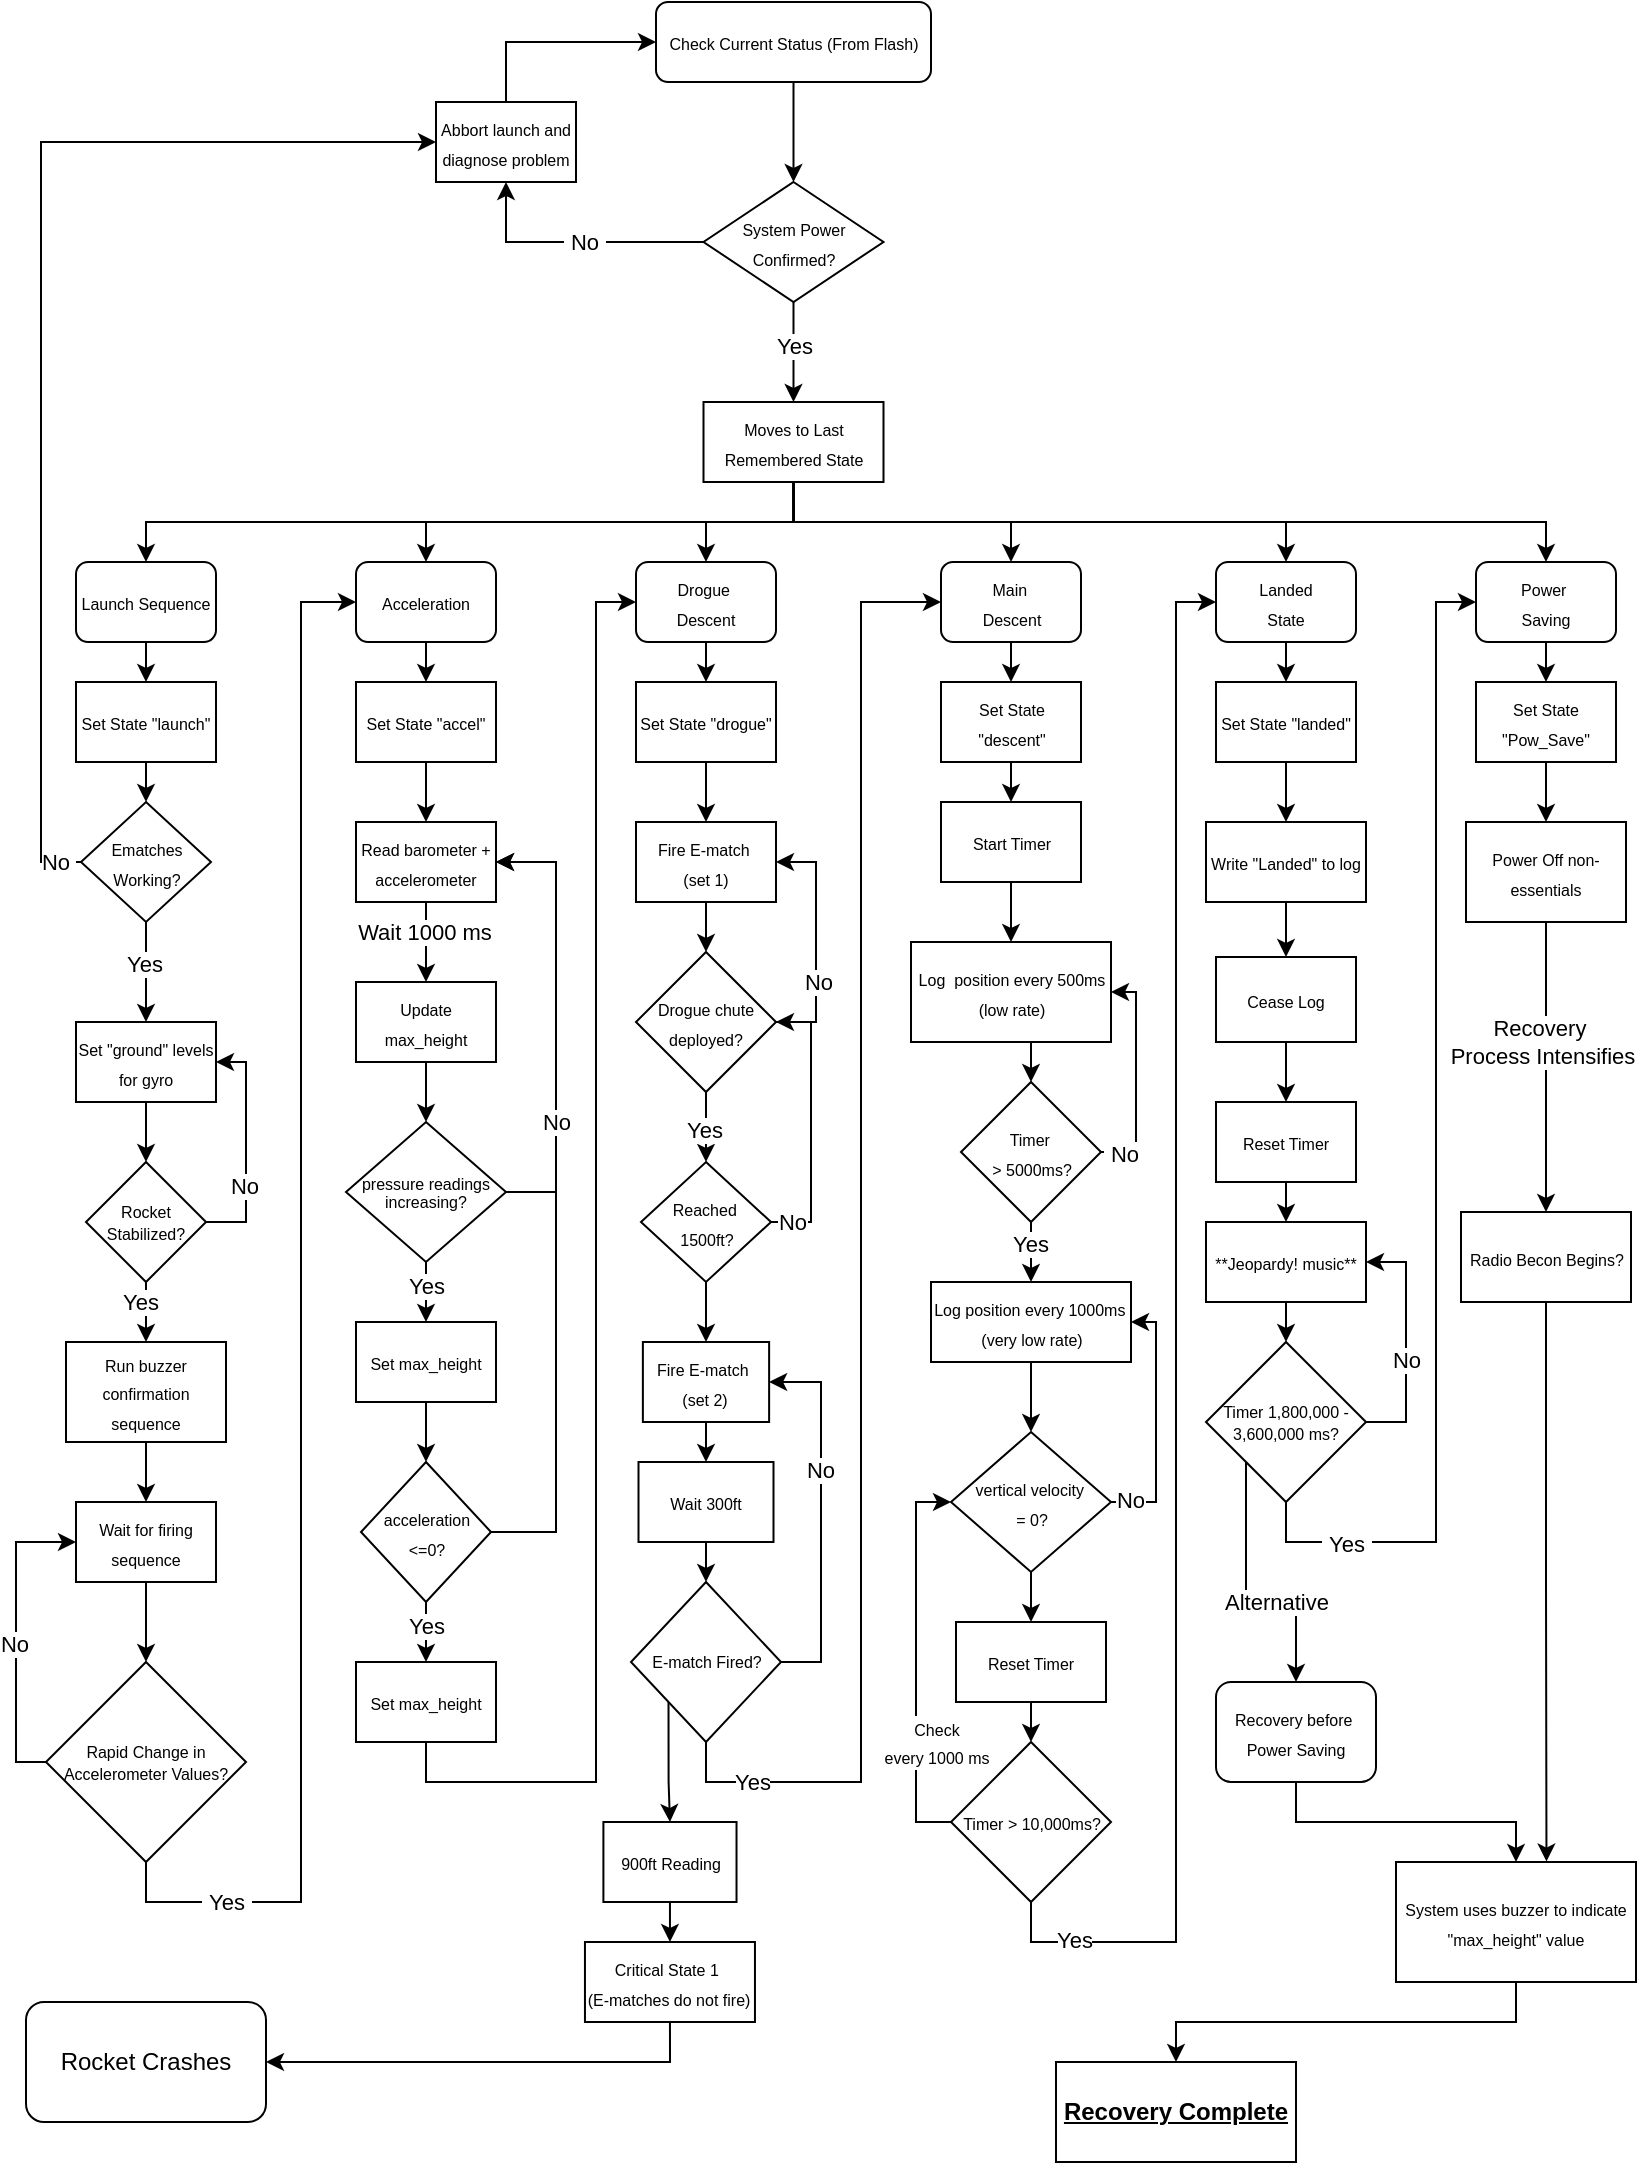 <mxfile version="23.1.1" type="device">
  <diagram id="bDl2I7RV2CM8pRz4f-eI" name="Page-1">
    <mxGraphModel dx="885" dy="618" grid="1" gridSize="10" guides="1" tooltips="1" connect="1" arrows="1" fold="1" page="1" pageScale="1" pageWidth="850" pageHeight="1100" math="0" shadow="0">
      <root>
        <mxCell id="0" />
        <mxCell id="1" parent="0" />
        <mxCell id="0CqnZMxp4N3i79w1cg_p-35" style="edgeStyle=orthogonalEdgeStyle;rounded=0;orthogonalLoop=1;jettySize=auto;html=1;exitX=0.5;exitY=1;exitDx=0;exitDy=0;entryX=0.5;entryY=0;entryDx=0;entryDy=0;" parent="1" source="0CqnZMxp4N3i79w1cg_p-1" target="0CqnZMxp4N3i79w1cg_p-34" edge="1">
          <mxGeometry relative="1" as="geometry" />
        </mxCell>
        <mxCell id="0CqnZMxp4N3i79w1cg_p-1" value="&lt;font style=&quot;font-size: 8px;&quot;&gt;Check Current Status (From Flash)&lt;/font&gt;" style="rounded=1;whiteSpace=wrap;html=1;" parent="1" vertex="1">
          <mxGeometry x="330" y="10" width="137.5" height="40" as="geometry" />
        </mxCell>
        <mxCell id="0CqnZMxp4N3i79w1cg_p-13" style="edgeStyle=orthogonalEdgeStyle;rounded=0;orthogonalLoop=1;jettySize=auto;html=1;exitX=0.5;exitY=1;exitDx=0;exitDy=0;entryX=0.5;entryY=0;entryDx=0;entryDy=0;" parent="1" source="0CqnZMxp4N3i79w1cg_p-2" target="0CqnZMxp4N3i79w1cg_p-6" edge="1">
          <mxGeometry relative="1" as="geometry" />
        </mxCell>
        <mxCell id="0CqnZMxp4N3i79w1cg_p-14" style="edgeStyle=orthogonalEdgeStyle;rounded=0;orthogonalLoop=1;jettySize=auto;html=1;exitX=0.5;exitY=1;exitDx=0;exitDy=0;entryX=0.5;entryY=0;entryDx=0;entryDy=0;" parent="1" source="0CqnZMxp4N3i79w1cg_p-2" target="0CqnZMxp4N3i79w1cg_p-7" edge="1">
          <mxGeometry relative="1" as="geometry" />
        </mxCell>
        <mxCell id="0CqnZMxp4N3i79w1cg_p-15" style="edgeStyle=orthogonalEdgeStyle;rounded=0;orthogonalLoop=1;jettySize=auto;html=1;exitX=0.5;exitY=1;exitDx=0;exitDy=0;entryX=0.5;entryY=0;entryDx=0;entryDy=0;" parent="1" source="0CqnZMxp4N3i79w1cg_p-2" target="0CqnZMxp4N3i79w1cg_p-8" edge="1">
          <mxGeometry relative="1" as="geometry" />
        </mxCell>
        <mxCell id="0CqnZMxp4N3i79w1cg_p-16" style="edgeStyle=orthogonalEdgeStyle;rounded=0;orthogonalLoop=1;jettySize=auto;html=1;exitX=0.5;exitY=1;exitDx=0;exitDy=0;entryX=0.5;entryY=0;entryDx=0;entryDy=0;" parent="1" source="0CqnZMxp4N3i79w1cg_p-2" target="0CqnZMxp4N3i79w1cg_p-12" edge="1">
          <mxGeometry relative="1" as="geometry" />
        </mxCell>
        <mxCell id="0CqnZMxp4N3i79w1cg_p-17" style="edgeStyle=orthogonalEdgeStyle;rounded=0;orthogonalLoop=1;jettySize=auto;html=1;exitX=0.5;exitY=1;exitDx=0;exitDy=0;" parent="1" source="0CqnZMxp4N3i79w1cg_p-2" target="0CqnZMxp4N3i79w1cg_p-11" edge="1">
          <mxGeometry relative="1" as="geometry" />
        </mxCell>
        <mxCell id="0CqnZMxp4N3i79w1cg_p-18" style="edgeStyle=orthogonalEdgeStyle;rounded=0;orthogonalLoop=1;jettySize=auto;html=1;exitX=0.5;exitY=1;exitDx=0;exitDy=0;entryX=0.5;entryY=0;entryDx=0;entryDy=0;" parent="1" source="0CqnZMxp4N3i79w1cg_p-2" target="0CqnZMxp4N3i79w1cg_p-10" edge="1">
          <mxGeometry relative="1" as="geometry" />
        </mxCell>
        <mxCell id="0CqnZMxp4N3i79w1cg_p-2" value="&lt;font style=&quot;font-size: 8px;&quot;&gt;Moves to Last Remembered State&lt;/font&gt;" style="rounded=0;whiteSpace=wrap;html=1;" parent="1" vertex="1">
          <mxGeometry x="353.75" y="210" width="90" height="40" as="geometry" />
        </mxCell>
        <mxCell id="0CqnZMxp4N3i79w1cg_p-26" style="edgeStyle=orthogonalEdgeStyle;rounded=0;orthogonalLoop=1;jettySize=auto;html=1;exitX=0.5;exitY=1;exitDx=0;exitDy=0;entryX=0.5;entryY=0;entryDx=0;entryDy=0;" parent="1" source="0CqnZMxp4N3i79w1cg_p-6" target="0CqnZMxp4N3i79w1cg_p-20" edge="1">
          <mxGeometry relative="1" as="geometry" />
        </mxCell>
        <mxCell id="0CqnZMxp4N3i79w1cg_p-6" value="&lt;font style=&quot;font-size: 8px;&quot;&gt;Launch Sequence&lt;/font&gt;" style="rounded=1;whiteSpace=wrap;html=1;" parent="1" vertex="1">
          <mxGeometry x="40" y="290" width="70" height="40" as="geometry" />
        </mxCell>
        <mxCell id="0CqnZMxp4N3i79w1cg_p-27" style="edgeStyle=orthogonalEdgeStyle;rounded=0;orthogonalLoop=1;jettySize=auto;html=1;exitX=0.5;exitY=1;exitDx=0;exitDy=0;entryX=0.5;entryY=0;entryDx=0;entryDy=0;" parent="1" source="0CqnZMxp4N3i79w1cg_p-7" target="0CqnZMxp4N3i79w1cg_p-21" edge="1">
          <mxGeometry relative="1" as="geometry" />
        </mxCell>
        <mxCell id="0CqnZMxp4N3i79w1cg_p-7" value="&lt;font style=&quot;font-size: 8px;&quot;&gt;Acceleration&lt;/font&gt;" style="rounded=1;whiteSpace=wrap;html=1;" parent="1" vertex="1">
          <mxGeometry x="180" y="290" width="70" height="40" as="geometry" />
        </mxCell>
        <mxCell id="0CqnZMxp4N3i79w1cg_p-28" style="edgeStyle=orthogonalEdgeStyle;rounded=0;orthogonalLoop=1;jettySize=auto;html=1;exitX=0.5;exitY=1;exitDx=0;exitDy=0;entryX=0.5;entryY=0;entryDx=0;entryDy=0;" parent="1" source="0CqnZMxp4N3i79w1cg_p-8" target="0CqnZMxp4N3i79w1cg_p-22" edge="1">
          <mxGeometry relative="1" as="geometry" />
        </mxCell>
        <mxCell id="0CqnZMxp4N3i79w1cg_p-8" value="&lt;font style=&quot;font-size: 8px;&quot;&gt;Drogue&amp;nbsp;&lt;/font&gt;&lt;div style=&quot;&quot;&gt;&lt;font style=&quot;font-size: 8px;&quot;&gt;Descent&lt;/font&gt;&lt;/div&gt;" style="rounded=1;whiteSpace=wrap;html=1;" parent="1" vertex="1">
          <mxGeometry x="320" y="290" width="70" height="40" as="geometry" />
        </mxCell>
        <mxCell id="0CqnZMxp4N3i79w1cg_p-29" style="edgeStyle=orthogonalEdgeStyle;rounded=0;orthogonalLoop=1;jettySize=auto;html=1;exitX=0.5;exitY=1;exitDx=0;exitDy=0;entryX=0.5;entryY=0;entryDx=0;entryDy=0;" parent="1" source="0CqnZMxp4N3i79w1cg_p-10" target="0CqnZMxp4N3i79w1cg_p-23" edge="1">
          <mxGeometry relative="1" as="geometry" />
        </mxCell>
        <mxCell id="0CqnZMxp4N3i79w1cg_p-10" value="&lt;font style=&quot;font-size: 8px;&quot;&gt;Main&amp;nbsp;&lt;/font&gt;&lt;div&gt;&lt;font style=&quot;font-size: 8px;&quot;&gt;Descent&lt;/font&gt;&lt;/div&gt;" style="rounded=1;whiteSpace=wrap;html=1;" parent="1" vertex="1">
          <mxGeometry x="472.5" y="290" width="70" height="40" as="geometry" />
        </mxCell>
        <mxCell id="0CqnZMxp4N3i79w1cg_p-30" style="edgeStyle=orthogonalEdgeStyle;rounded=0;orthogonalLoop=1;jettySize=auto;html=1;exitX=0.5;exitY=1;exitDx=0;exitDy=0;entryX=0.5;entryY=0;entryDx=0;entryDy=0;" parent="1" source="0CqnZMxp4N3i79w1cg_p-11" target="0CqnZMxp4N3i79w1cg_p-24" edge="1">
          <mxGeometry relative="1" as="geometry" />
        </mxCell>
        <mxCell id="0CqnZMxp4N3i79w1cg_p-11" value="&lt;font style=&quot;font-size: 8px;&quot;&gt;Landed&lt;/font&gt;&lt;div&gt;&lt;font style=&quot;font-size: 8px;&quot;&gt;State&lt;/font&gt;&lt;/div&gt;" style="rounded=1;whiteSpace=wrap;html=1;" parent="1" vertex="1">
          <mxGeometry x="610" y="290" width="70" height="40" as="geometry" />
        </mxCell>
        <mxCell id="0CqnZMxp4N3i79w1cg_p-31" style="edgeStyle=orthogonalEdgeStyle;rounded=0;orthogonalLoop=1;jettySize=auto;html=1;exitX=0.5;exitY=1;exitDx=0;exitDy=0;entryX=0.5;entryY=0;entryDx=0;entryDy=0;" parent="1" source="0CqnZMxp4N3i79w1cg_p-12" target="0CqnZMxp4N3i79w1cg_p-25" edge="1">
          <mxGeometry relative="1" as="geometry" />
        </mxCell>
        <mxCell id="0CqnZMxp4N3i79w1cg_p-12" value="&lt;font style=&quot;font-size: 8px;&quot;&gt;Power&amp;nbsp;&lt;/font&gt;&lt;div&gt;&lt;font style=&quot;font-size: 8px;&quot;&gt;Saving&lt;/font&gt;&lt;/div&gt;" style="rounded=1;whiteSpace=wrap;html=1;" parent="1" vertex="1">
          <mxGeometry x="740" y="290" width="70" height="40" as="geometry" />
        </mxCell>
        <mxCell id="0CqnZMxp4N3i79w1cg_p-48" style="edgeStyle=orthogonalEdgeStyle;rounded=0;orthogonalLoop=1;jettySize=auto;html=1;exitX=0.5;exitY=1;exitDx=0;exitDy=0;entryX=0.5;entryY=0;entryDx=0;entryDy=0;" parent="1" source="0CqnZMxp4N3i79w1cg_p-20" target="0CqnZMxp4N3i79w1cg_p-47" edge="1">
          <mxGeometry relative="1" as="geometry" />
        </mxCell>
        <mxCell id="0CqnZMxp4N3i79w1cg_p-20" value="&lt;font style=&quot;font-size: 8px;&quot;&gt;Set State &quot;launch&quot;&lt;/font&gt;" style="rounded=0;whiteSpace=wrap;html=1;" parent="1" vertex="1">
          <mxGeometry x="40" y="350" width="70" height="40" as="geometry" />
        </mxCell>
        <mxCell id="0CqnZMxp4N3i79w1cg_p-76" style="edgeStyle=orthogonalEdgeStyle;rounded=0;orthogonalLoop=1;jettySize=auto;html=1;exitX=0.5;exitY=1;exitDx=0;exitDy=0;entryX=0.5;entryY=0;entryDx=0;entryDy=0;" parent="1" source="0CqnZMxp4N3i79w1cg_p-21" target="0CqnZMxp4N3i79w1cg_p-75" edge="1">
          <mxGeometry relative="1" as="geometry" />
        </mxCell>
        <mxCell id="0CqnZMxp4N3i79w1cg_p-21" value="&lt;font style=&quot;font-size: 8px;&quot;&gt;Set State &quot;accel&quot;&lt;/font&gt;" style="rounded=0;whiteSpace=wrap;html=1;" parent="1" vertex="1">
          <mxGeometry x="180" y="350" width="70" height="40" as="geometry" />
        </mxCell>
        <mxCell id="0CqnZMxp4N3i79w1cg_p-98" style="edgeStyle=orthogonalEdgeStyle;rounded=0;orthogonalLoop=1;jettySize=auto;html=1;exitX=0.5;exitY=1;exitDx=0;exitDy=0;entryX=0.5;entryY=0;entryDx=0;entryDy=0;" parent="1" source="0CqnZMxp4N3i79w1cg_p-22" target="0CqnZMxp4N3i79w1cg_p-97" edge="1">
          <mxGeometry relative="1" as="geometry" />
        </mxCell>
        <mxCell id="0CqnZMxp4N3i79w1cg_p-22" value="&lt;font style=&quot;font-size: 8px;&quot;&gt;Set State &quot;drogue&quot;&lt;/font&gt;" style="rounded=0;whiteSpace=wrap;html=1;" parent="1" vertex="1">
          <mxGeometry x="320" y="350" width="70" height="40" as="geometry" />
        </mxCell>
        <mxCell id="0CqnZMxp4N3i79w1cg_p-133" style="edgeStyle=orthogonalEdgeStyle;rounded=0;orthogonalLoop=1;jettySize=auto;html=1;exitX=0.5;exitY=1;exitDx=0;exitDy=0;entryX=0.5;entryY=0;entryDx=0;entryDy=0;" parent="1" source="0CqnZMxp4N3i79w1cg_p-23" target="0CqnZMxp4N3i79w1cg_p-146" edge="1">
          <mxGeometry relative="1" as="geometry">
            <mxPoint x="495" y="410" as="targetPoint" />
          </mxGeometry>
        </mxCell>
        <mxCell id="0CqnZMxp4N3i79w1cg_p-23" value="&lt;font style=&quot;font-size: 8px;&quot;&gt;Set State &quot;descent&quot;&lt;/font&gt;" style="rounded=0;whiteSpace=wrap;html=1;" parent="1" vertex="1">
          <mxGeometry x="472.5" y="350" width="70" height="40" as="geometry" />
        </mxCell>
        <mxCell id="0CqnZMxp4N3i79w1cg_p-170" style="edgeStyle=orthogonalEdgeStyle;rounded=0;orthogonalLoop=1;jettySize=auto;html=1;exitX=0.5;exitY=1;exitDx=0;exitDy=0;entryX=0.5;entryY=0;entryDx=0;entryDy=0;" parent="1" source="0CqnZMxp4N3i79w1cg_p-24" target="0CqnZMxp4N3i79w1cg_p-169" edge="1">
          <mxGeometry relative="1" as="geometry" />
        </mxCell>
        <mxCell id="0CqnZMxp4N3i79w1cg_p-24" value="&lt;font style=&quot;font-size: 8px;&quot;&gt;Set State &quot;landed&quot;&lt;/font&gt;" style="rounded=0;whiteSpace=wrap;html=1;" parent="1" vertex="1">
          <mxGeometry x="610" y="350" width="70" height="40" as="geometry" />
        </mxCell>
        <mxCell id="0CqnZMxp4N3i79w1cg_p-192" style="edgeStyle=orthogonalEdgeStyle;rounded=0;orthogonalLoop=1;jettySize=auto;html=1;exitX=0.5;exitY=1;exitDx=0;exitDy=0;entryX=0.5;entryY=0;entryDx=0;entryDy=0;" parent="1" source="0CqnZMxp4N3i79w1cg_p-25" target="0CqnZMxp4N3i79w1cg_p-191" edge="1">
          <mxGeometry relative="1" as="geometry" />
        </mxCell>
        <mxCell id="0CqnZMxp4N3i79w1cg_p-25" value="&lt;font style=&quot;font-size: 8px;&quot;&gt;Set State &quot;Pow_Save&quot;&lt;/font&gt;" style="rounded=0;whiteSpace=wrap;html=1;" parent="1" vertex="1">
          <mxGeometry x="740" y="350" width="70" height="40" as="geometry" />
        </mxCell>
        <mxCell id="0CqnZMxp4N3i79w1cg_p-40" style="edgeStyle=orthogonalEdgeStyle;rounded=0;orthogonalLoop=1;jettySize=auto;html=1;exitX=0.5;exitY=1;exitDx=0;exitDy=0;entryX=0.5;entryY=0;entryDx=0;entryDy=0;" parent="1" source="0CqnZMxp4N3i79w1cg_p-34" target="0CqnZMxp4N3i79w1cg_p-2" edge="1">
          <mxGeometry relative="1" as="geometry" />
        </mxCell>
        <mxCell id="0CqnZMxp4N3i79w1cg_p-41" value="Yes" style="edgeLabel;html=1;align=center;verticalAlign=middle;resizable=0;points=[];" parent="0CqnZMxp4N3i79w1cg_p-40" vertex="1" connectable="0">
          <mxGeometry x="-0.148" relative="1" as="geometry">
            <mxPoint as="offset" />
          </mxGeometry>
        </mxCell>
        <mxCell id="0CqnZMxp4N3i79w1cg_p-44" style="edgeStyle=orthogonalEdgeStyle;rounded=0;orthogonalLoop=1;jettySize=auto;html=1;exitX=0;exitY=0.5;exitDx=0;exitDy=0;entryX=0.5;entryY=1;entryDx=0;entryDy=0;" parent="1" source="0CqnZMxp4N3i79w1cg_p-34" target="0CqnZMxp4N3i79w1cg_p-36" edge="1">
          <mxGeometry relative="1" as="geometry" />
        </mxCell>
        <mxCell id="0CqnZMxp4N3i79w1cg_p-45" value="&amp;nbsp;No&amp;nbsp;" style="edgeLabel;html=1;align=center;verticalAlign=middle;resizable=0;points=[];" parent="0CqnZMxp4N3i79w1cg_p-44" vertex="1" connectable="0">
          <mxGeometry x="-0.068" relative="1" as="geometry">
            <mxPoint as="offset" />
          </mxGeometry>
        </mxCell>
        <mxCell id="0CqnZMxp4N3i79w1cg_p-34" value="&lt;font style=&quot;font-size: 8px;&quot;&gt;System Power Confirmed?&lt;/font&gt;" style="rhombus;whiteSpace=wrap;html=1;" parent="1" vertex="1">
          <mxGeometry x="353.75" y="100" width="90" height="60" as="geometry" />
        </mxCell>
        <mxCell id="0CqnZMxp4N3i79w1cg_p-46" style="edgeStyle=orthogonalEdgeStyle;rounded=0;orthogonalLoop=1;jettySize=auto;html=1;exitX=0.5;exitY=0;exitDx=0;exitDy=0;entryX=0;entryY=0.5;entryDx=0;entryDy=0;" parent="1" source="0CqnZMxp4N3i79w1cg_p-36" target="0CqnZMxp4N3i79w1cg_p-1" edge="1">
          <mxGeometry relative="1" as="geometry" />
        </mxCell>
        <mxCell id="0CqnZMxp4N3i79w1cg_p-36" value="&lt;font style=&quot;font-size: 8px;&quot;&gt;Abbort launch and diagnose problem&lt;/font&gt;" style="rounded=0;whiteSpace=wrap;html=1;" parent="1" vertex="1">
          <mxGeometry x="220" y="60" width="70" height="40" as="geometry" />
        </mxCell>
        <mxCell id="0CqnZMxp4N3i79w1cg_p-49" style="edgeStyle=orthogonalEdgeStyle;rounded=0;orthogonalLoop=1;jettySize=auto;html=1;exitX=0;exitY=0.5;exitDx=0;exitDy=0;entryX=0;entryY=0.5;entryDx=0;entryDy=0;" parent="1" source="0CqnZMxp4N3i79w1cg_p-47" target="0CqnZMxp4N3i79w1cg_p-36" edge="1">
          <mxGeometry relative="1" as="geometry" />
        </mxCell>
        <mxCell id="0CqnZMxp4N3i79w1cg_p-50" value="No&amp;nbsp;" style="edgeLabel;html=1;align=center;verticalAlign=middle;resizable=0;points=[];" parent="0CqnZMxp4N3i79w1cg_p-49" vertex="1" connectable="0">
          <mxGeometry x="-0.958" relative="1" as="geometry">
            <mxPoint as="offset" />
          </mxGeometry>
        </mxCell>
        <mxCell id="0CqnZMxp4N3i79w1cg_p-54" style="edgeStyle=orthogonalEdgeStyle;rounded=0;orthogonalLoop=1;jettySize=auto;html=1;exitX=0.5;exitY=1;exitDx=0;exitDy=0;entryX=0.5;entryY=0;entryDx=0;entryDy=0;" parent="1" source="0CqnZMxp4N3i79w1cg_p-47" target="0CqnZMxp4N3i79w1cg_p-53" edge="1">
          <mxGeometry relative="1" as="geometry" />
        </mxCell>
        <mxCell id="0CqnZMxp4N3i79w1cg_p-55" value="Yes" style="edgeLabel;html=1;align=center;verticalAlign=middle;resizable=0;points=[];" parent="0CqnZMxp4N3i79w1cg_p-54" vertex="1" connectable="0">
          <mxGeometry x="-0.189" y="-1" relative="1" as="geometry">
            <mxPoint as="offset" />
          </mxGeometry>
        </mxCell>
        <mxCell id="0CqnZMxp4N3i79w1cg_p-47" value="&lt;font style=&quot;font-size: 8px;&quot;&gt;Ematches Working?&lt;/font&gt;" style="rhombus;whiteSpace=wrap;html=1;" parent="1" vertex="1">
          <mxGeometry x="42.5" y="410" width="65" height="60" as="geometry" />
        </mxCell>
        <mxCell id="0CqnZMxp4N3i79w1cg_p-58" style="edgeStyle=orthogonalEdgeStyle;rounded=0;orthogonalLoop=1;jettySize=auto;html=1;exitX=0.5;exitY=1;exitDx=0;exitDy=0;entryX=0.5;entryY=0;entryDx=0;entryDy=0;" parent="1" source="0CqnZMxp4N3i79w1cg_p-53" target="0CqnZMxp4N3i79w1cg_p-57" edge="1">
          <mxGeometry relative="1" as="geometry" />
        </mxCell>
        <mxCell id="0CqnZMxp4N3i79w1cg_p-53" value="&lt;font style=&quot;font-size: 8px;&quot;&gt;Set &quot;ground&quot; levels for gyro&lt;/font&gt;" style="rounded=0;whiteSpace=wrap;html=1;" parent="1" vertex="1">
          <mxGeometry x="40" y="520" width="70" height="40" as="geometry" />
        </mxCell>
        <mxCell id="0CqnZMxp4N3i79w1cg_p-64" style="edgeStyle=orthogonalEdgeStyle;rounded=0;orthogonalLoop=1;jettySize=auto;html=1;exitX=0.5;exitY=1;exitDx=0;exitDy=0;entryX=0.5;entryY=0;entryDx=0;entryDy=0;" parent="1" source="0CqnZMxp4N3i79w1cg_p-56" target="0CqnZMxp4N3i79w1cg_p-63" edge="1">
          <mxGeometry relative="1" as="geometry" />
        </mxCell>
        <mxCell id="0CqnZMxp4N3i79w1cg_p-56" value="&lt;font style=&quot;font-size: 8px;&quot;&gt;Run buzzer confirmation sequence&lt;/font&gt;" style="rounded=0;whiteSpace=wrap;html=1;" parent="1" vertex="1">
          <mxGeometry x="35" y="680" width="80" height="50" as="geometry" />
        </mxCell>
        <mxCell id="0CqnZMxp4N3i79w1cg_p-59" style="edgeStyle=orthogonalEdgeStyle;rounded=0;orthogonalLoop=1;jettySize=auto;html=1;exitX=1;exitY=0.5;exitDx=0;exitDy=0;entryX=1;entryY=0.5;entryDx=0;entryDy=0;" parent="1" source="0CqnZMxp4N3i79w1cg_p-57" target="0CqnZMxp4N3i79w1cg_p-53" edge="1">
          <mxGeometry relative="1" as="geometry" />
        </mxCell>
        <mxCell id="0CqnZMxp4N3i79w1cg_p-60" value="No" style="edgeLabel;html=1;align=center;verticalAlign=middle;resizable=0;points=[];" parent="0CqnZMxp4N3i79w1cg_p-59" vertex="1" connectable="0">
          <mxGeometry x="-0.327" y="1" relative="1" as="geometry">
            <mxPoint as="offset" />
          </mxGeometry>
        </mxCell>
        <mxCell id="0CqnZMxp4N3i79w1cg_p-61" style="edgeStyle=orthogonalEdgeStyle;rounded=0;orthogonalLoop=1;jettySize=auto;html=1;exitX=0.5;exitY=1;exitDx=0;exitDy=0;entryX=0.5;entryY=0;entryDx=0;entryDy=0;" parent="1" source="0CqnZMxp4N3i79w1cg_p-57" target="0CqnZMxp4N3i79w1cg_p-56" edge="1">
          <mxGeometry relative="1" as="geometry" />
        </mxCell>
        <mxCell id="0CqnZMxp4N3i79w1cg_p-62" value="Yes" style="edgeLabel;html=1;align=center;verticalAlign=middle;resizable=0;points=[];" parent="0CqnZMxp4N3i79w1cg_p-61" vertex="1" connectable="0">
          <mxGeometry x="-0.338" y="-3" relative="1" as="geometry">
            <mxPoint as="offset" />
          </mxGeometry>
        </mxCell>
        <mxCell id="0CqnZMxp4N3i79w1cg_p-57" value="&lt;p style=&quot;line-height: 70%;&quot;&gt;&lt;font style=&quot;font-size: 8px;&quot;&gt;Rocket Stabilized?&lt;/font&gt;&lt;/p&gt;" style="rhombus;whiteSpace=wrap;html=1;" parent="1" vertex="1">
          <mxGeometry x="45" y="590" width="60" height="60" as="geometry" />
        </mxCell>
        <mxCell id="0CqnZMxp4N3i79w1cg_p-66" style="edgeStyle=orthogonalEdgeStyle;rounded=0;orthogonalLoop=1;jettySize=auto;html=1;exitX=0.5;exitY=1;exitDx=0;exitDy=0;entryX=0.5;entryY=0;entryDx=0;entryDy=0;" parent="1" source="0CqnZMxp4N3i79w1cg_p-63" target="0CqnZMxp4N3i79w1cg_p-65" edge="1">
          <mxGeometry relative="1" as="geometry" />
        </mxCell>
        <mxCell id="0CqnZMxp4N3i79w1cg_p-63" value="&lt;font style=&quot;font-size: 8px;&quot;&gt;Wait for firing sequence&lt;/font&gt;" style="rounded=0;whiteSpace=wrap;html=1;" parent="1" vertex="1">
          <mxGeometry x="40" y="760" width="70" height="40" as="geometry" />
        </mxCell>
        <mxCell id="0CqnZMxp4N3i79w1cg_p-70" style="edgeStyle=orthogonalEdgeStyle;rounded=0;orthogonalLoop=1;jettySize=auto;html=1;exitX=0;exitY=0.5;exitDx=0;exitDy=0;entryX=0;entryY=0.5;entryDx=0;entryDy=0;" parent="1" source="0CqnZMxp4N3i79w1cg_p-65" target="0CqnZMxp4N3i79w1cg_p-63" edge="1">
          <mxGeometry relative="1" as="geometry">
            <Array as="points">
              <mxPoint x="10" y="890" />
              <mxPoint x="10" y="780" />
            </Array>
          </mxGeometry>
        </mxCell>
        <mxCell id="0CqnZMxp4N3i79w1cg_p-71" value="No" style="edgeLabel;html=1;align=center;verticalAlign=middle;resizable=0;points=[];" parent="0CqnZMxp4N3i79w1cg_p-70" vertex="1" connectable="0">
          <mxGeometry x="-0.036" y="1" relative="1" as="geometry">
            <mxPoint as="offset" />
          </mxGeometry>
        </mxCell>
        <mxCell id="0CqnZMxp4N3i79w1cg_p-72" style="edgeStyle=orthogonalEdgeStyle;rounded=0;orthogonalLoop=1;jettySize=auto;html=1;exitX=0.5;exitY=1;exitDx=0;exitDy=0;entryX=0;entryY=0.5;entryDx=0;entryDy=0;" parent="1" source="0CqnZMxp4N3i79w1cg_p-65" target="0CqnZMxp4N3i79w1cg_p-7" edge="1">
          <mxGeometry relative="1" as="geometry" />
        </mxCell>
        <mxCell id="0CqnZMxp4N3i79w1cg_p-73" value="&amp;nbsp;Yes&amp;nbsp;" style="edgeLabel;html=1;align=center;verticalAlign=middle;resizable=0;points=[];" parent="0CqnZMxp4N3i79w1cg_p-72" vertex="1" connectable="0">
          <mxGeometry x="-0.84" y="-1" relative="1" as="geometry">
            <mxPoint x="-2" y="-1" as="offset" />
          </mxGeometry>
        </mxCell>
        <mxCell id="0CqnZMxp4N3i79w1cg_p-65" value="&lt;p style=&quot;line-height: 70%;&quot;&gt;&lt;font style=&quot;font-size: 8px;&quot;&gt;Rapid Change in Accelerometer Values?&lt;/font&gt;&lt;/p&gt;" style="rhombus;whiteSpace=wrap;html=1;" parent="1" vertex="1">
          <mxGeometry x="25" y="840" width="100" height="100" as="geometry" />
        </mxCell>
        <mxCell id="0CqnZMxp4N3i79w1cg_p-78" style="edgeStyle=orthogonalEdgeStyle;rounded=0;orthogonalLoop=1;jettySize=auto;html=1;exitX=0.5;exitY=1;exitDx=0;exitDy=0;entryX=0.5;entryY=0;entryDx=0;entryDy=0;" parent="1" source="0CqnZMxp4N3i79w1cg_p-75" target="0CqnZMxp4N3i79w1cg_p-77" edge="1">
          <mxGeometry relative="1" as="geometry" />
        </mxCell>
        <mxCell id="0CqnZMxp4N3i79w1cg_p-79" value="Wait 1000 ms" style="edgeLabel;html=1;align=center;verticalAlign=middle;resizable=0;points=[];" parent="0CqnZMxp4N3i79w1cg_p-78" vertex="1" connectable="0">
          <mxGeometry x="-0.273" y="-1" relative="1" as="geometry">
            <mxPoint as="offset" />
          </mxGeometry>
        </mxCell>
        <mxCell id="0CqnZMxp4N3i79w1cg_p-75" value="&lt;font style=&quot;font-size: 8px;&quot;&gt;Read barometer + accelerometer&lt;/font&gt;" style="whiteSpace=wrap;html=1;" parent="1" vertex="1">
          <mxGeometry x="180" y="420" width="70" height="40" as="geometry" />
        </mxCell>
        <mxCell id="0CqnZMxp4N3i79w1cg_p-81" style="edgeStyle=orthogonalEdgeStyle;rounded=0;orthogonalLoop=1;jettySize=auto;html=1;exitX=0.5;exitY=1;exitDx=0;exitDy=0;entryX=0.5;entryY=0;entryDx=0;entryDy=0;" parent="1" source="0CqnZMxp4N3i79w1cg_p-77" target="0CqnZMxp4N3i79w1cg_p-80" edge="1">
          <mxGeometry relative="1" as="geometry" />
        </mxCell>
        <mxCell id="0CqnZMxp4N3i79w1cg_p-77" value="&lt;font style=&quot;font-size: 8px;&quot;&gt;Update max_height&lt;/font&gt;" style="rounded=0;whiteSpace=wrap;html=1;" parent="1" vertex="1">
          <mxGeometry x="180" y="500" width="70" height="40" as="geometry" />
        </mxCell>
        <mxCell id="0CqnZMxp4N3i79w1cg_p-82" style="edgeStyle=orthogonalEdgeStyle;rounded=0;orthogonalLoop=1;jettySize=auto;html=1;exitX=1;exitY=0.5;exitDx=0;exitDy=0;entryX=1;entryY=0.5;entryDx=0;entryDy=0;" parent="1" source="0CqnZMxp4N3i79w1cg_p-80" target="0CqnZMxp4N3i79w1cg_p-75" edge="1">
          <mxGeometry relative="1" as="geometry">
            <Array as="points">
              <mxPoint x="280" y="605" />
              <mxPoint x="280" y="440" />
            </Array>
          </mxGeometry>
        </mxCell>
        <mxCell id="0CqnZMxp4N3i79w1cg_p-87" style="edgeStyle=orthogonalEdgeStyle;rounded=0;orthogonalLoop=1;jettySize=auto;html=1;exitX=0.5;exitY=1;exitDx=0;exitDy=0;entryX=0.5;entryY=0;entryDx=0;entryDy=0;" parent="1" source="0CqnZMxp4N3i79w1cg_p-80" target="0CqnZMxp4N3i79w1cg_p-86" edge="1">
          <mxGeometry relative="1" as="geometry" />
        </mxCell>
        <mxCell id="0CqnZMxp4N3i79w1cg_p-88" value="Yes" style="edgeLabel;html=1;align=center;verticalAlign=middle;resizable=0;points=[];" parent="0CqnZMxp4N3i79w1cg_p-87" vertex="1" connectable="0">
          <mxGeometry x="-0.241" relative="1" as="geometry">
            <mxPoint as="offset" />
          </mxGeometry>
        </mxCell>
        <mxCell id="0CqnZMxp4N3i79w1cg_p-80" value="&lt;p style=&quot;line-height: 60%;&quot;&gt;&lt;font style=&quot;font-size: 8px;&quot;&gt;pressure readings increasing?&lt;/font&gt;&lt;/p&gt;" style="rhombus;whiteSpace=wrap;html=1;" parent="1" vertex="1">
          <mxGeometry x="175" y="570" width="80" height="70" as="geometry" />
        </mxCell>
        <mxCell id="0CqnZMxp4N3i79w1cg_p-91" style="edgeStyle=orthogonalEdgeStyle;rounded=0;orthogonalLoop=1;jettySize=auto;html=1;exitX=1;exitY=0.5;exitDx=0;exitDy=0;entryX=1;entryY=0.5;entryDx=0;entryDy=0;" parent="1" source="0CqnZMxp4N3i79w1cg_p-84" target="0CqnZMxp4N3i79w1cg_p-75" edge="1">
          <mxGeometry relative="1" as="geometry">
            <Array as="points">
              <mxPoint x="280" y="775" />
              <mxPoint x="280" y="440" />
            </Array>
          </mxGeometry>
        </mxCell>
        <mxCell id="0CqnZMxp4N3i79w1cg_p-92" value="No" style="edgeLabel;html=1;align=center;verticalAlign=middle;resizable=0;points=[];" parent="0CqnZMxp4N3i79w1cg_p-91" vertex="1" connectable="0">
          <mxGeometry x="0.229" relative="1" as="geometry">
            <mxPoint y="7" as="offset" />
          </mxGeometry>
        </mxCell>
        <mxCell id="0CqnZMxp4N3i79w1cg_p-84" value="&lt;font style=&quot;font-size: 8px;&quot;&gt;acceleration &amp;lt;=0?&lt;/font&gt;" style="rhombus;whiteSpace=wrap;html=1;" parent="1" vertex="1">
          <mxGeometry x="182.5" y="740" width="65" height="70" as="geometry" />
        </mxCell>
        <mxCell id="0CqnZMxp4N3i79w1cg_p-90" style="edgeStyle=orthogonalEdgeStyle;rounded=0;orthogonalLoop=1;jettySize=auto;html=1;exitX=0.5;exitY=1;exitDx=0;exitDy=0;entryX=0.5;entryY=0;entryDx=0;entryDy=0;" parent="1" source="0CqnZMxp4N3i79w1cg_p-86" target="0CqnZMxp4N3i79w1cg_p-84" edge="1">
          <mxGeometry relative="1" as="geometry" />
        </mxCell>
        <mxCell id="0CqnZMxp4N3i79w1cg_p-86" value="&lt;font style=&quot;font-size: 8px;&quot;&gt;Set max_height&lt;/font&gt;" style="rounded=0;whiteSpace=wrap;html=1;" parent="1" vertex="1">
          <mxGeometry x="180" y="670" width="70" height="40" as="geometry" />
        </mxCell>
        <mxCell id="0CqnZMxp4N3i79w1cg_p-93" style="edgeStyle=orthogonalEdgeStyle;rounded=0;orthogonalLoop=1;jettySize=auto;html=1;exitX=0.5;exitY=1;exitDx=0;exitDy=0;entryX=0.5;entryY=0;entryDx=0;entryDy=0;" parent="1" target="0CqnZMxp4N3i79w1cg_p-95" edge="1">
          <mxGeometry relative="1" as="geometry">
            <mxPoint x="215" y="810" as="sourcePoint" />
          </mxGeometry>
        </mxCell>
        <mxCell id="0CqnZMxp4N3i79w1cg_p-94" value="Yes" style="edgeLabel;html=1;align=center;verticalAlign=middle;resizable=0;points=[];" parent="0CqnZMxp4N3i79w1cg_p-93" vertex="1" connectable="0">
          <mxGeometry x="-0.241" relative="1" as="geometry">
            <mxPoint as="offset" />
          </mxGeometry>
        </mxCell>
        <mxCell id="0CqnZMxp4N3i79w1cg_p-96" style="edgeStyle=orthogonalEdgeStyle;rounded=0;orthogonalLoop=1;jettySize=auto;html=1;exitX=0.5;exitY=1;exitDx=0;exitDy=0;entryX=0;entryY=0.5;entryDx=0;entryDy=0;" parent="1" source="0CqnZMxp4N3i79w1cg_p-95" target="0CqnZMxp4N3i79w1cg_p-8" edge="1">
          <mxGeometry relative="1" as="geometry">
            <Array as="points">
              <mxPoint x="215" y="900" />
              <mxPoint x="300" y="900" />
              <mxPoint x="300" y="310" />
            </Array>
          </mxGeometry>
        </mxCell>
        <mxCell id="0CqnZMxp4N3i79w1cg_p-95" value="&lt;font style=&quot;font-size: 8px;&quot;&gt;Set max_height&lt;/font&gt;" style="rounded=0;whiteSpace=wrap;html=1;" parent="1" vertex="1">
          <mxGeometry x="180" y="840" width="70" height="40" as="geometry" />
        </mxCell>
        <mxCell id="0CqnZMxp4N3i79w1cg_p-100" style="edgeStyle=orthogonalEdgeStyle;rounded=0;orthogonalLoop=1;jettySize=auto;html=1;exitX=0.5;exitY=1;exitDx=0;exitDy=0;entryX=0.5;entryY=0;entryDx=0;entryDy=0;" parent="1" source="0CqnZMxp4N3i79w1cg_p-97" target="0CqnZMxp4N3i79w1cg_p-99" edge="1">
          <mxGeometry relative="1" as="geometry" />
        </mxCell>
        <mxCell id="0CqnZMxp4N3i79w1cg_p-97" value="&lt;font style=&quot;font-size: 8px;&quot;&gt;Fire E-match&amp;nbsp;&lt;/font&gt;&lt;div&gt;&lt;font style=&quot;font-size: 8px;&quot;&gt;(set 1)&lt;/font&gt;&lt;/div&gt;" style="rounded=0;whiteSpace=wrap;html=1;" parent="1" vertex="1">
          <mxGeometry x="320" y="420" width="70" height="40" as="geometry" />
        </mxCell>
        <mxCell id="0CqnZMxp4N3i79w1cg_p-101" style="edgeStyle=orthogonalEdgeStyle;rounded=0;orthogonalLoop=1;jettySize=auto;html=1;exitX=1;exitY=0.5;exitDx=0;exitDy=0;entryX=1;entryY=0.5;entryDx=0;entryDy=0;" parent="1" source="0CqnZMxp4N3i79w1cg_p-99" target="0CqnZMxp4N3i79w1cg_p-97" edge="1">
          <mxGeometry relative="1" as="geometry" />
        </mxCell>
        <mxCell id="0CqnZMxp4N3i79w1cg_p-102" value="No" style="edgeLabel;html=1;align=center;verticalAlign=middle;resizable=0;points=[];" parent="0CqnZMxp4N3i79w1cg_p-101" vertex="1" connectable="0">
          <mxGeometry x="-0.333" y="-1" relative="1" as="geometry">
            <mxPoint as="offset" />
          </mxGeometry>
        </mxCell>
        <mxCell id="0CqnZMxp4N3i79w1cg_p-106" style="edgeStyle=orthogonalEdgeStyle;rounded=0;orthogonalLoop=1;jettySize=auto;html=1;exitX=0.5;exitY=1;exitDx=0;exitDy=0;entryX=0.5;entryY=0;entryDx=0;entryDy=0;" parent="1" source="0CqnZMxp4N3i79w1cg_p-99" target="0CqnZMxp4N3i79w1cg_p-104" edge="1">
          <mxGeometry relative="1" as="geometry" />
        </mxCell>
        <mxCell id="0CqnZMxp4N3i79w1cg_p-108" value="Yes" style="edgeLabel;html=1;align=center;verticalAlign=middle;resizable=0;points=[];" parent="0CqnZMxp4N3i79w1cg_p-106" vertex="1" connectable="0">
          <mxGeometry x="0.044" y="-1" relative="1" as="geometry">
            <mxPoint as="offset" />
          </mxGeometry>
        </mxCell>
        <mxCell id="0CqnZMxp4N3i79w1cg_p-99" value="&lt;font style=&quot;font-size: 8px;&quot;&gt;Drogue chute deployed?&lt;/font&gt;" style="rhombus;whiteSpace=wrap;html=1;" parent="1" vertex="1">
          <mxGeometry x="320" y="485" width="70" height="70" as="geometry" />
        </mxCell>
        <mxCell id="0CqnZMxp4N3i79w1cg_p-109" style="edgeStyle=orthogonalEdgeStyle;rounded=0;orthogonalLoop=1;jettySize=auto;html=1;exitX=1;exitY=0.5;exitDx=0;exitDy=0;entryX=1;entryY=0.5;entryDx=0;entryDy=0;" parent="1" source="0CqnZMxp4N3i79w1cg_p-104" target="0CqnZMxp4N3i79w1cg_p-99" edge="1">
          <mxGeometry relative="1" as="geometry" />
        </mxCell>
        <mxCell id="0CqnZMxp4N3i79w1cg_p-110" value="No" style="edgeLabel;html=1;align=center;verticalAlign=middle;resizable=0;points=[];" parent="0CqnZMxp4N3i79w1cg_p-109" vertex="1" connectable="0">
          <mxGeometry x="-0.848" relative="1" as="geometry">
            <mxPoint as="offset" />
          </mxGeometry>
        </mxCell>
        <mxCell id="0CqnZMxp4N3i79w1cg_p-112" style="edgeStyle=orthogonalEdgeStyle;rounded=0;orthogonalLoop=1;jettySize=auto;html=1;exitX=0.5;exitY=1;exitDx=0;exitDy=0;entryX=0.5;entryY=0;entryDx=0;entryDy=0;" parent="1" source="0CqnZMxp4N3i79w1cg_p-104" target="0CqnZMxp4N3i79w1cg_p-111" edge="1">
          <mxGeometry relative="1" as="geometry" />
        </mxCell>
        <mxCell id="0CqnZMxp4N3i79w1cg_p-104" value="&lt;font style=&quot;font-size: 8px;&quot;&gt;Reached&amp;nbsp;&lt;/font&gt;&lt;div&gt;&lt;font style=&quot;font-size: 8px;&quot;&gt;1500ft?&lt;/font&gt;&lt;/div&gt;" style="rhombus;whiteSpace=wrap;html=1;" parent="1" vertex="1">
          <mxGeometry x="322.5" y="590" width="65" height="60" as="geometry" />
        </mxCell>
        <mxCell id="0CqnZMxp4N3i79w1cg_p-119" style="edgeStyle=orthogonalEdgeStyle;rounded=0;orthogonalLoop=1;jettySize=auto;html=1;exitX=0.5;exitY=1;exitDx=0;exitDy=0;entryX=0.5;entryY=0;entryDx=0;entryDy=0;" parent="1" source="0CqnZMxp4N3i79w1cg_p-111" target="0CqnZMxp4N3i79w1cg_p-118" edge="1">
          <mxGeometry relative="1" as="geometry" />
        </mxCell>
        <mxCell id="0CqnZMxp4N3i79w1cg_p-111" value="&lt;font style=&quot;font-size: 8px;&quot;&gt;Fire E-match&amp;nbsp;&lt;/font&gt;&lt;div&gt;&lt;font style=&quot;font-size: 8px;&quot;&gt;(set 2)&lt;/font&gt;&lt;/div&gt;" style="rounded=0;whiteSpace=wrap;html=1;" parent="1" vertex="1">
          <mxGeometry x="323.44" y="680" width="63.12" height="40" as="geometry" />
        </mxCell>
        <mxCell id="0CqnZMxp4N3i79w1cg_p-123" style="edgeStyle=orthogonalEdgeStyle;rounded=0;orthogonalLoop=1;jettySize=auto;html=1;exitX=1;exitY=0.5;exitDx=0;exitDy=0;entryX=1;entryY=0.5;entryDx=0;entryDy=0;" parent="1" source="0CqnZMxp4N3i79w1cg_p-113" target="0CqnZMxp4N3i79w1cg_p-111" edge="1">
          <mxGeometry relative="1" as="geometry" />
        </mxCell>
        <mxCell id="0CqnZMxp4N3i79w1cg_p-124" value="No" style="edgeLabel;html=1;align=center;verticalAlign=middle;resizable=0;points=[];" parent="0CqnZMxp4N3i79w1cg_p-123" vertex="1" connectable="0">
          <mxGeometry x="0.25" y="1" relative="1" as="geometry">
            <mxPoint as="offset" />
          </mxGeometry>
        </mxCell>
        <mxCell id="0CqnZMxp4N3i79w1cg_p-134" style="edgeStyle=orthogonalEdgeStyle;rounded=0;orthogonalLoop=1;jettySize=auto;html=1;exitX=0.5;exitY=1;exitDx=0;exitDy=0;entryX=0;entryY=0.5;entryDx=0;entryDy=0;" parent="1" source="0CqnZMxp4N3i79w1cg_p-113" target="0CqnZMxp4N3i79w1cg_p-10" edge="1">
          <mxGeometry relative="1" as="geometry" />
        </mxCell>
        <mxCell id="0CqnZMxp4N3i79w1cg_p-135" value="Yes" style="edgeLabel;html=1;align=center;verticalAlign=middle;resizable=0;points=[];" parent="0CqnZMxp4N3i79w1cg_p-134" vertex="1" connectable="0">
          <mxGeometry x="-0.882" relative="1" as="geometry">
            <mxPoint as="offset" />
          </mxGeometry>
        </mxCell>
        <mxCell id="0CqnZMxp4N3i79w1cg_p-142" style="edgeStyle=orthogonalEdgeStyle;rounded=0;orthogonalLoop=1;jettySize=auto;html=1;exitX=0;exitY=1;exitDx=0;exitDy=0;entryX=0.5;entryY=0;entryDx=0;entryDy=0;" parent="1" source="0CqnZMxp4N3i79w1cg_p-113" target="0CqnZMxp4N3i79w1cg_p-141" edge="1">
          <mxGeometry relative="1" as="geometry" />
        </mxCell>
        <mxCell id="0CqnZMxp4N3i79w1cg_p-113" value="&lt;p style=&quot;line-height: 60%;&quot;&gt;&lt;font style=&quot;font-size: 8px;&quot;&gt;E-match Fired?&lt;/font&gt;&lt;/p&gt;" style="rhombus;whiteSpace=wrap;html=1;" parent="1" vertex="1">
          <mxGeometry x="317.5" y="800" width="75" height="80" as="geometry" />
        </mxCell>
        <mxCell id="0CqnZMxp4N3i79w1cg_p-120" style="edgeStyle=orthogonalEdgeStyle;rounded=0;orthogonalLoop=1;jettySize=auto;html=1;exitX=0.5;exitY=1;exitDx=0;exitDy=0;entryX=0.5;entryY=0;entryDx=0;entryDy=0;" parent="1" source="0CqnZMxp4N3i79w1cg_p-118" target="0CqnZMxp4N3i79w1cg_p-113" edge="1">
          <mxGeometry relative="1" as="geometry" />
        </mxCell>
        <mxCell id="0CqnZMxp4N3i79w1cg_p-118" value="&lt;font style=&quot;font-size: 8px;&quot;&gt;Wait 300ft&lt;/font&gt;" style="rounded=0;whiteSpace=wrap;html=1;" parent="1" vertex="1">
          <mxGeometry x="321.25" y="740" width="67.5" height="40" as="geometry" />
        </mxCell>
        <mxCell id="0CqnZMxp4N3i79w1cg_p-139" value="Rocket Crashes" style="rounded=1;whiteSpace=wrap;html=1;" parent="1" vertex="1">
          <mxGeometry x="15" y="1010" width="120" height="60" as="geometry" />
        </mxCell>
        <mxCell id="0CqnZMxp4N3i79w1cg_p-145" style="edgeStyle=orthogonalEdgeStyle;rounded=0;orthogonalLoop=1;jettySize=auto;html=1;exitX=0.5;exitY=1;exitDx=0;exitDy=0;entryX=1;entryY=0.5;entryDx=0;entryDy=0;" parent="1" source="0CqnZMxp4N3i79w1cg_p-140" target="0CqnZMxp4N3i79w1cg_p-139" edge="1">
          <mxGeometry relative="1" as="geometry" />
        </mxCell>
        <mxCell id="0CqnZMxp4N3i79w1cg_p-140" value="&lt;font style=&quot;font-size: 8px;&quot;&gt;Critical State 1&amp;nbsp;&lt;/font&gt;&lt;div&gt;&lt;font style=&quot;font-size: 8px;&quot;&gt;(E-matches do not fire)&lt;/font&gt;&lt;/div&gt;" style="rounded=0;whiteSpace=wrap;html=1;" parent="1" vertex="1">
          <mxGeometry x="294.48" y="980" width="85" height="40" as="geometry" />
        </mxCell>
        <mxCell id="0CqnZMxp4N3i79w1cg_p-143" style="edgeStyle=orthogonalEdgeStyle;rounded=0;orthogonalLoop=1;jettySize=auto;html=1;exitX=0.5;exitY=1;exitDx=0;exitDy=0;entryX=0.5;entryY=0;entryDx=0;entryDy=0;" parent="1" source="0CqnZMxp4N3i79w1cg_p-141" target="0CqnZMxp4N3i79w1cg_p-140" edge="1">
          <mxGeometry relative="1" as="geometry" />
        </mxCell>
        <mxCell id="0CqnZMxp4N3i79w1cg_p-141" value="&lt;font style=&quot;font-size: 8px;&quot;&gt;900ft Reading&lt;/font&gt;" style="rounded=0;whiteSpace=wrap;html=1;" parent="1" vertex="1">
          <mxGeometry x="303.7" y="920" width="66.56" height="40" as="geometry" />
        </mxCell>
        <mxCell id="0CqnZMxp4N3i79w1cg_p-148" style="edgeStyle=orthogonalEdgeStyle;rounded=0;orthogonalLoop=1;jettySize=auto;html=1;exitX=0.5;exitY=1;exitDx=0;exitDy=0;entryX=0.5;entryY=0;entryDx=0;entryDy=0;" parent="1" source="0CqnZMxp4N3i79w1cg_p-146" target="0CqnZMxp4N3i79w1cg_p-147" edge="1">
          <mxGeometry relative="1" as="geometry" />
        </mxCell>
        <mxCell id="0CqnZMxp4N3i79w1cg_p-146" value="&lt;font style=&quot;font-size: 8px;&quot;&gt;Start Timer&lt;/font&gt;" style="rounded=0;whiteSpace=wrap;html=1;" parent="1" vertex="1">
          <mxGeometry x="472.5" y="410" width="70" height="40" as="geometry" />
        </mxCell>
        <mxCell id="0CqnZMxp4N3i79w1cg_p-150" style="edgeStyle=orthogonalEdgeStyle;rounded=0;orthogonalLoop=1;jettySize=auto;html=1;exitX=0.5;exitY=1;exitDx=0;exitDy=0;entryX=0.5;entryY=0;entryDx=0;entryDy=0;" parent="1" source="0CqnZMxp4N3i79w1cg_p-147" target="0CqnZMxp4N3i79w1cg_p-149" edge="1">
          <mxGeometry relative="1" as="geometry" />
        </mxCell>
        <mxCell id="0CqnZMxp4N3i79w1cg_p-147" value="&lt;font style=&quot;font-size: 8px;&quot;&gt;Log&amp;nbsp; position every 500ms&lt;/font&gt;&lt;div&gt;&lt;font style=&quot;font-size: 8px;&quot;&gt;(low rate)&lt;/font&gt;&lt;/div&gt;" style="whiteSpace=wrap;html=1;" parent="1" vertex="1">
          <mxGeometry x="457.5" y="480" width="100" height="50" as="geometry" />
        </mxCell>
        <mxCell id="0CqnZMxp4N3i79w1cg_p-152" style="edgeStyle=orthogonalEdgeStyle;rounded=0;orthogonalLoop=1;jettySize=auto;html=1;exitX=1;exitY=0.5;exitDx=0;exitDy=0;entryX=1;entryY=0.5;entryDx=0;entryDy=0;" parent="1" source="0CqnZMxp4N3i79w1cg_p-149" target="0CqnZMxp4N3i79w1cg_p-147" edge="1">
          <mxGeometry relative="1" as="geometry">
            <Array as="points">
              <mxPoint x="570" y="585" />
              <mxPoint x="570" y="505" />
            </Array>
          </mxGeometry>
        </mxCell>
        <mxCell id="0CqnZMxp4N3i79w1cg_p-153" value="&amp;nbsp;No&amp;nbsp;" style="edgeLabel;html=1;align=center;verticalAlign=middle;resizable=0;points=[];" parent="0CqnZMxp4N3i79w1cg_p-152" vertex="1" connectable="0">
          <mxGeometry x="-0.804" y="-1" relative="1" as="geometry">
            <mxPoint as="offset" />
          </mxGeometry>
        </mxCell>
        <mxCell id="0CqnZMxp4N3i79w1cg_p-155" style="edgeStyle=orthogonalEdgeStyle;rounded=0;orthogonalLoop=1;jettySize=auto;html=1;exitX=0.5;exitY=1;exitDx=0;exitDy=0;entryX=0.5;entryY=0;entryDx=0;entryDy=0;" parent="1" source="0CqnZMxp4N3i79w1cg_p-149" target="0CqnZMxp4N3i79w1cg_p-154" edge="1">
          <mxGeometry relative="1" as="geometry" />
        </mxCell>
        <mxCell id="0CqnZMxp4N3i79w1cg_p-156" value="Yes" style="edgeLabel;html=1;align=center;verticalAlign=middle;resizable=0;points=[];" parent="0CqnZMxp4N3i79w1cg_p-155" vertex="1" connectable="0">
          <mxGeometry x="-0.273" y="-1" relative="1" as="geometry">
            <mxPoint as="offset" />
          </mxGeometry>
        </mxCell>
        <mxCell id="0CqnZMxp4N3i79w1cg_p-149" value="&lt;font style=&quot;font-size: 8px;&quot;&gt;Timer&amp;nbsp;&lt;/font&gt;&lt;div&gt;&lt;font style=&quot;font-size: 8px;&quot;&gt;&amp;gt; 5000ms?&lt;/font&gt;&lt;/div&gt;" style="rhombus;whiteSpace=wrap;html=1;" parent="1" vertex="1">
          <mxGeometry x="482.5" y="550" width="70" height="70" as="geometry" />
        </mxCell>
        <mxCell id="0CqnZMxp4N3i79w1cg_p-158" style="edgeStyle=orthogonalEdgeStyle;rounded=0;orthogonalLoop=1;jettySize=auto;html=1;exitX=0.5;exitY=1;exitDx=0;exitDy=0;entryX=0.5;entryY=0;entryDx=0;entryDy=0;" parent="1" source="0CqnZMxp4N3i79w1cg_p-154" target="0CqnZMxp4N3i79w1cg_p-157" edge="1">
          <mxGeometry relative="1" as="geometry" />
        </mxCell>
        <mxCell id="0CqnZMxp4N3i79w1cg_p-154" value="&lt;font style=&quot;font-size: 8px;&quot;&gt;Log position every 1000ms&amp;nbsp;&lt;/font&gt;&lt;div&gt;&lt;font style=&quot;font-size: 8px;&quot;&gt;(very low rate)&lt;/font&gt;&lt;/div&gt;" style="whiteSpace=wrap;html=1;" parent="1" vertex="1">
          <mxGeometry x="467.5" y="650" width="100" height="40" as="geometry" />
        </mxCell>
        <mxCell id="0CqnZMxp4N3i79w1cg_p-159" style="edgeStyle=orthogonalEdgeStyle;rounded=0;orthogonalLoop=1;jettySize=auto;html=1;exitX=1;exitY=0.5;exitDx=0;exitDy=0;entryX=1;entryY=0.5;entryDx=0;entryDy=0;" parent="1" source="0CqnZMxp4N3i79w1cg_p-157" target="0CqnZMxp4N3i79w1cg_p-154" edge="1">
          <mxGeometry relative="1" as="geometry">
            <Array as="points">
              <mxPoint x="580" y="760" />
              <mxPoint x="580" y="670" />
            </Array>
          </mxGeometry>
        </mxCell>
        <mxCell id="0CqnZMxp4N3i79w1cg_p-160" value="No" style="edgeLabel;html=1;align=center;verticalAlign=middle;resizable=0;points=[];" parent="0CqnZMxp4N3i79w1cg_p-159" vertex="1" connectable="0">
          <mxGeometry x="-0.848" y="1" relative="1" as="geometry">
            <mxPoint as="offset" />
          </mxGeometry>
        </mxCell>
        <mxCell id="0CqnZMxp4N3i79w1cg_p-162" style="edgeStyle=orthogonalEdgeStyle;rounded=0;orthogonalLoop=1;jettySize=auto;html=1;exitX=0.5;exitY=1;exitDx=0;exitDy=0;entryX=0.5;entryY=0;entryDx=0;entryDy=0;" parent="1" source="0CqnZMxp4N3i79w1cg_p-157" target="0CqnZMxp4N3i79w1cg_p-161" edge="1">
          <mxGeometry relative="1" as="geometry" />
        </mxCell>
        <mxCell id="0CqnZMxp4N3i79w1cg_p-157" value="&lt;font style=&quot;font-size: 8px;&quot;&gt;vertical velocity&amp;nbsp;&lt;/font&gt;&lt;div&gt;&lt;font style=&quot;font-size: 8px;&quot;&gt;= 0?&lt;/font&gt;&lt;/div&gt;" style="rhombus;whiteSpace=wrap;html=1;" parent="1" vertex="1">
          <mxGeometry x="477.5" y="725" width="80" height="70" as="geometry" />
        </mxCell>
        <mxCell id="0CqnZMxp4N3i79w1cg_p-164" style="edgeStyle=orthogonalEdgeStyle;rounded=0;orthogonalLoop=1;jettySize=auto;html=1;exitX=0.5;exitY=1;exitDx=0;exitDy=0;entryX=0.5;entryY=0;entryDx=0;entryDy=0;" parent="1" source="0CqnZMxp4N3i79w1cg_p-161" target="0CqnZMxp4N3i79w1cg_p-163" edge="1">
          <mxGeometry relative="1" as="geometry" />
        </mxCell>
        <mxCell id="0CqnZMxp4N3i79w1cg_p-161" value="&lt;font style=&quot;font-size: 8px;&quot;&gt;Reset Timer&lt;/font&gt;" style="rounded=0;whiteSpace=wrap;html=1;" parent="1" vertex="1">
          <mxGeometry x="480" y="820" width="75" height="40" as="geometry" />
        </mxCell>
        <mxCell id="0CqnZMxp4N3i79w1cg_p-165" style="edgeStyle=orthogonalEdgeStyle;rounded=0;orthogonalLoop=1;jettySize=auto;html=1;exitX=0;exitY=0.5;exitDx=0;exitDy=0;entryX=0;entryY=0.5;entryDx=0;entryDy=0;" parent="1" source="0CqnZMxp4N3i79w1cg_p-163" target="0CqnZMxp4N3i79w1cg_p-157" edge="1">
          <mxGeometry relative="1" as="geometry">
            <Array as="points">
              <mxPoint x="460" y="920" />
              <mxPoint x="460" y="760" />
            </Array>
          </mxGeometry>
        </mxCell>
        <mxCell id="0CqnZMxp4N3i79w1cg_p-166" value="&lt;font style=&quot;font-size: 8px;&quot;&gt;Check&lt;/font&gt;&lt;div&gt;&lt;font style=&quot;font-size: 8px;&quot;&gt;every 1000 ms&lt;/font&gt;&lt;/div&gt;" style="edgeLabel;html=1;align=center;verticalAlign=middle;resizable=0;points=[];" parent="0CqnZMxp4N3i79w1cg_p-165" vertex="1" connectable="0">
          <mxGeometry x="-0.295" y="-1" relative="1" as="geometry">
            <mxPoint x="9" y="11" as="offset" />
          </mxGeometry>
        </mxCell>
        <mxCell id="0CqnZMxp4N3i79w1cg_p-167" style="edgeStyle=orthogonalEdgeStyle;rounded=0;orthogonalLoop=1;jettySize=auto;html=1;exitX=0.5;exitY=1;exitDx=0;exitDy=0;entryX=0;entryY=0.5;entryDx=0;entryDy=0;" parent="1" source="0CqnZMxp4N3i79w1cg_p-163" target="0CqnZMxp4N3i79w1cg_p-11" edge="1">
          <mxGeometry relative="1" as="geometry">
            <Array as="points">
              <mxPoint x="518" y="980" />
              <mxPoint x="590" y="980" />
              <mxPoint x="590" y="310" />
            </Array>
          </mxGeometry>
        </mxCell>
        <mxCell id="0CqnZMxp4N3i79w1cg_p-168" value="Yes" style="edgeLabel;html=1;align=center;verticalAlign=middle;resizable=0;points=[];" parent="0CqnZMxp4N3i79w1cg_p-167" vertex="1" connectable="0">
          <mxGeometry x="-0.895" y="1" relative="1" as="geometry">
            <mxPoint as="offset" />
          </mxGeometry>
        </mxCell>
        <mxCell id="0CqnZMxp4N3i79w1cg_p-163" value="&lt;font style=&quot;font-size: 8px;&quot;&gt;Timer &amp;gt; 10,000ms?&lt;/font&gt;" style="rhombus;whiteSpace=wrap;html=1;" parent="1" vertex="1">
          <mxGeometry x="477.5" y="880" width="80" height="80" as="geometry" />
        </mxCell>
        <mxCell id="0CqnZMxp4N3i79w1cg_p-172" style="edgeStyle=orthogonalEdgeStyle;rounded=0;orthogonalLoop=1;jettySize=auto;html=1;exitX=0.5;exitY=1;exitDx=0;exitDy=0;entryX=0.5;entryY=0;entryDx=0;entryDy=0;" parent="1" source="0CqnZMxp4N3i79w1cg_p-169" target="0CqnZMxp4N3i79w1cg_p-171" edge="1">
          <mxGeometry relative="1" as="geometry" />
        </mxCell>
        <mxCell id="0CqnZMxp4N3i79w1cg_p-169" value="&lt;font style=&quot;font-size: 8px;&quot;&gt;Write &quot;Landed&quot; to log&lt;/font&gt;" style="rounded=0;whiteSpace=wrap;html=1;" parent="1" vertex="1">
          <mxGeometry x="605" y="420" width="80" height="40" as="geometry" />
        </mxCell>
        <mxCell id="0CqnZMxp4N3i79w1cg_p-174" style="edgeStyle=orthogonalEdgeStyle;rounded=0;orthogonalLoop=1;jettySize=auto;html=1;exitX=0.5;exitY=1;exitDx=0;exitDy=0;entryX=0.5;entryY=0;entryDx=0;entryDy=0;" parent="1" source="0CqnZMxp4N3i79w1cg_p-171" target="0CqnZMxp4N3i79w1cg_p-173" edge="1">
          <mxGeometry relative="1" as="geometry" />
        </mxCell>
        <mxCell id="0CqnZMxp4N3i79w1cg_p-171" value="&lt;font style=&quot;font-size: 8px;&quot;&gt;Cease Log&lt;/font&gt;" style="whiteSpace=wrap;html=1;" parent="1" vertex="1">
          <mxGeometry x="610" y="487.5" width="70" height="42.5" as="geometry" />
        </mxCell>
        <mxCell id="0CqnZMxp4N3i79w1cg_p-176" style="edgeStyle=orthogonalEdgeStyle;rounded=0;orthogonalLoop=1;jettySize=auto;html=1;exitX=0.5;exitY=1;exitDx=0;exitDy=0;entryX=0.5;entryY=0;entryDx=0;entryDy=0;" parent="1" source="0CqnZMxp4N3i79w1cg_p-173" target="0CqnZMxp4N3i79w1cg_p-175" edge="1">
          <mxGeometry relative="1" as="geometry" />
        </mxCell>
        <mxCell id="0CqnZMxp4N3i79w1cg_p-173" value="&lt;font style=&quot;font-size: 8px;&quot;&gt;Reset Timer&lt;/font&gt;" style="whiteSpace=wrap;html=1;" parent="1" vertex="1">
          <mxGeometry x="610" y="560" width="70" height="40" as="geometry" />
        </mxCell>
        <mxCell id="0CqnZMxp4N3i79w1cg_p-178" style="edgeStyle=orthogonalEdgeStyle;rounded=0;orthogonalLoop=1;jettySize=auto;html=1;exitX=0.5;exitY=1;exitDx=0;exitDy=0;entryX=0.5;entryY=0;entryDx=0;entryDy=0;" parent="1" source="0CqnZMxp4N3i79w1cg_p-175" target="0CqnZMxp4N3i79w1cg_p-177" edge="1">
          <mxGeometry relative="1" as="geometry" />
        </mxCell>
        <mxCell id="0CqnZMxp4N3i79w1cg_p-175" value="&lt;font style=&quot;font-size: 8px;&quot;&gt;**Jeopardy! music**&lt;/font&gt;" style="rounded=0;whiteSpace=wrap;html=1;" parent="1" vertex="1">
          <mxGeometry x="605" y="620" width="80" height="40" as="geometry" />
        </mxCell>
        <mxCell id="0CqnZMxp4N3i79w1cg_p-179" style="edgeStyle=orthogonalEdgeStyle;rounded=0;orthogonalLoop=1;jettySize=auto;html=1;exitX=1;exitY=0.5;exitDx=0;exitDy=0;entryX=1;entryY=0.5;entryDx=0;entryDy=0;" parent="1" source="0CqnZMxp4N3i79w1cg_p-177" target="0CqnZMxp4N3i79w1cg_p-175" edge="1">
          <mxGeometry relative="1" as="geometry" />
        </mxCell>
        <mxCell id="0CqnZMxp4N3i79w1cg_p-180" value="No" style="edgeLabel;html=1;align=center;verticalAlign=middle;resizable=0;points=[];" parent="0CqnZMxp4N3i79w1cg_p-179" vertex="1" connectable="0">
          <mxGeometry x="-0.154" relative="1" as="geometry">
            <mxPoint as="offset" />
          </mxGeometry>
        </mxCell>
        <mxCell id="0CqnZMxp4N3i79w1cg_p-181" style="edgeStyle=orthogonalEdgeStyle;rounded=0;orthogonalLoop=1;jettySize=auto;html=1;exitX=0.5;exitY=1;exitDx=0;exitDy=0;entryX=0;entryY=0.5;entryDx=0;entryDy=0;" parent="1" source="0CqnZMxp4N3i79w1cg_p-177" target="0CqnZMxp4N3i79w1cg_p-12" edge="1">
          <mxGeometry relative="1" as="geometry">
            <Array as="points">
              <mxPoint x="645" y="780" />
              <mxPoint x="720" y="780" />
              <mxPoint x="720" y="310" />
            </Array>
          </mxGeometry>
        </mxCell>
        <mxCell id="0CqnZMxp4N3i79w1cg_p-182" value="&amp;nbsp;Yes&amp;nbsp;" style="edgeLabel;html=1;align=center;verticalAlign=middle;resizable=0;points=[];" parent="0CqnZMxp4N3i79w1cg_p-181" vertex="1" connectable="0">
          <mxGeometry x="-0.829" y="-1" relative="1" as="geometry">
            <mxPoint as="offset" />
          </mxGeometry>
        </mxCell>
        <mxCell id="0CqnZMxp4N3i79w1cg_p-185" style="edgeStyle=orthogonalEdgeStyle;rounded=0;orthogonalLoop=1;jettySize=auto;html=1;exitX=0;exitY=1;exitDx=0;exitDy=0;entryX=0.5;entryY=0;entryDx=0;entryDy=0;" parent="1" source="0CqnZMxp4N3i79w1cg_p-177" target="0CqnZMxp4N3i79w1cg_p-184" edge="1">
          <mxGeometry relative="1" as="geometry" />
        </mxCell>
        <mxCell id="0CqnZMxp4N3i79w1cg_p-186" value="Alternative" style="edgeLabel;html=1;align=center;verticalAlign=middle;resizable=0;points=[];" parent="0CqnZMxp4N3i79w1cg_p-185" vertex="1" connectable="0">
          <mxGeometry x="-0.369" relative="1" as="geometry">
            <mxPoint x="15" y="27" as="offset" />
          </mxGeometry>
        </mxCell>
        <mxCell id="0CqnZMxp4N3i79w1cg_p-177" value="&lt;p style=&quot;line-height: 80%;&quot;&gt;&lt;font style=&quot;font-size: 8px;&quot;&gt;Timer 1,800,000 - 3,600,000 ms?&lt;/font&gt;&lt;/p&gt;" style="rhombus;whiteSpace=wrap;html=1;" parent="1" vertex="1">
          <mxGeometry x="605" y="680" width="80" height="80" as="geometry" />
        </mxCell>
        <mxCell id="0CqnZMxp4N3i79w1cg_p-188" style="edgeStyle=orthogonalEdgeStyle;rounded=0;orthogonalLoop=1;jettySize=auto;html=1;exitX=0.5;exitY=1;exitDx=0;exitDy=0;entryX=0.5;entryY=0;entryDx=0;entryDy=0;" parent="1" source="0CqnZMxp4N3i79w1cg_p-184" target="0CqnZMxp4N3i79w1cg_p-187" edge="1">
          <mxGeometry relative="1" as="geometry" />
        </mxCell>
        <mxCell id="0CqnZMxp4N3i79w1cg_p-184" value="&lt;font style=&quot;font-size: 8px;&quot;&gt;Recovery before&amp;nbsp;&lt;/font&gt;&lt;div&gt;&lt;font style=&quot;font-size: 8px;&quot;&gt;Power Saving&lt;/font&gt;&lt;/div&gt;" style="rounded=1;whiteSpace=wrap;html=1;" parent="1" vertex="1">
          <mxGeometry x="610" y="850" width="80" height="50" as="geometry" />
        </mxCell>
        <mxCell id="0CqnZMxp4N3i79w1cg_p-190" style="edgeStyle=orthogonalEdgeStyle;rounded=0;orthogonalLoop=1;jettySize=auto;html=1;exitX=0.5;exitY=1;exitDx=0;exitDy=0;entryX=0.5;entryY=0;entryDx=0;entryDy=0;" parent="1" source="0CqnZMxp4N3i79w1cg_p-187" target="0CqnZMxp4N3i79w1cg_p-189" edge="1">
          <mxGeometry relative="1" as="geometry" />
        </mxCell>
        <mxCell id="0CqnZMxp4N3i79w1cg_p-187" value="&lt;font style=&quot;font-size: 8px;&quot;&gt;System uses buzzer to indicate &quot;max_height&quot; value&lt;/font&gt;" style="rounded=0;whiteSpace=wrap;html=1;" parent="1" vertex="1">
          <mxGeometry x="700" y="940" width="120" height="60" as="geometry" />
        </mxCell>
        <mxCell id="0CqnZMxp4N3i79w1cg_p-189" value="&lt;u&gt;&lt;b&gt;Recovery Complete&lt;/b&gt;&lt;/u&gt;" style="rounded=0;whiteSpace=wrap;html=1;" parent="1" vertex="1">
          <mxGeometry x="530" y="1040" width="120" height="50" as="geometry" />
        </mxCell>
        <mxCell id="0CqnZMxp4N3i79w1cg_p-194" style="edgeStyle=orthogonalEdgeStyle;rounded=0;orthogonalLoop=1;jettySize=auto;html=1;exitX=0.5;exitY=1;exitDx=0;exitDy=0;entryX=0.5;entryY=0;entryDx=0;entryDy=0;" parent="1" source="0CqnZMxp4N3i79w1cg_p-191" target="0CqnZMxp4N3i79w1cg_p-193" edge="1">
          <mxGeometry relative="1" as="geometry" />
        </mxCell>
        <mxCell id="0CqnZMxp4N3i79w1cg_p-195" value="Recovery&amp;nbsp;&lt;div&gt;Process Intensifies&lt;/div&gt;" style="edgeLabel;html=1;align=center;verticalAlign=middle;resizable=0;points=[];" parent="0CqnZMxp4N3i79w1cg_p-194" vertex="1" connectable="0">
          <mxGeometry x="-0.175" y="-2" relative="1" as="geometry">
            <mxPoint as="offset" />
          </mxGeometry>
        </mxCell>
        <mxCell id="0CqnZMxp4N3i79w1cg_p-191" value="&lt;font style=&quot;font-size: 8px;&quot;&gt;Power Off non-essentials&lt;/font&gt;" style="rounded=0;whiteSpace=wrap;html=1;" parent="1" vertex="1">
          <mxGeometry x="735" y="420" width="80" height="50" as="geometry" />
        </mxCell>
        <mxCell id="0CqnZMxp4N3i79w1cg_p-193" value="&lt;font style=&quot;font-size: 8px;&quot;&gt;Radio Becon Begins?&lt;/font&gt;" style="rounded=0;whiteSpace=wrap;html=1;" parent="1" vertex="1">
          <mxGeometry x="732.5" y="615" width="85" height="45" as="geometry" />
        </mxCell>
        <mxCell id="0CqnZMxp4N3i79w1cg_p-196" style="edgeStyle=orthogonalEdgeStyle;rounded=0;orthogonalLoop=1;jettySize=auto;html=1;exitX=0.5;exitY=1;exitDx=0;exitDy=0;entryX=0.627;entryY=-0.004;entryDx=0;entryDy=0;entryPerimeter=0;" parent="1" source="0CqnZMxp4N3i79w1cg_p-193" target="0CqnZMxp4N3i79w1cg_p-187" edge="1">
          <mxGeometry relative="1" as="geometry" />
        </mxCell>
      </root>
    </mxGraphModel>
  </diagram>
</mxfile>
